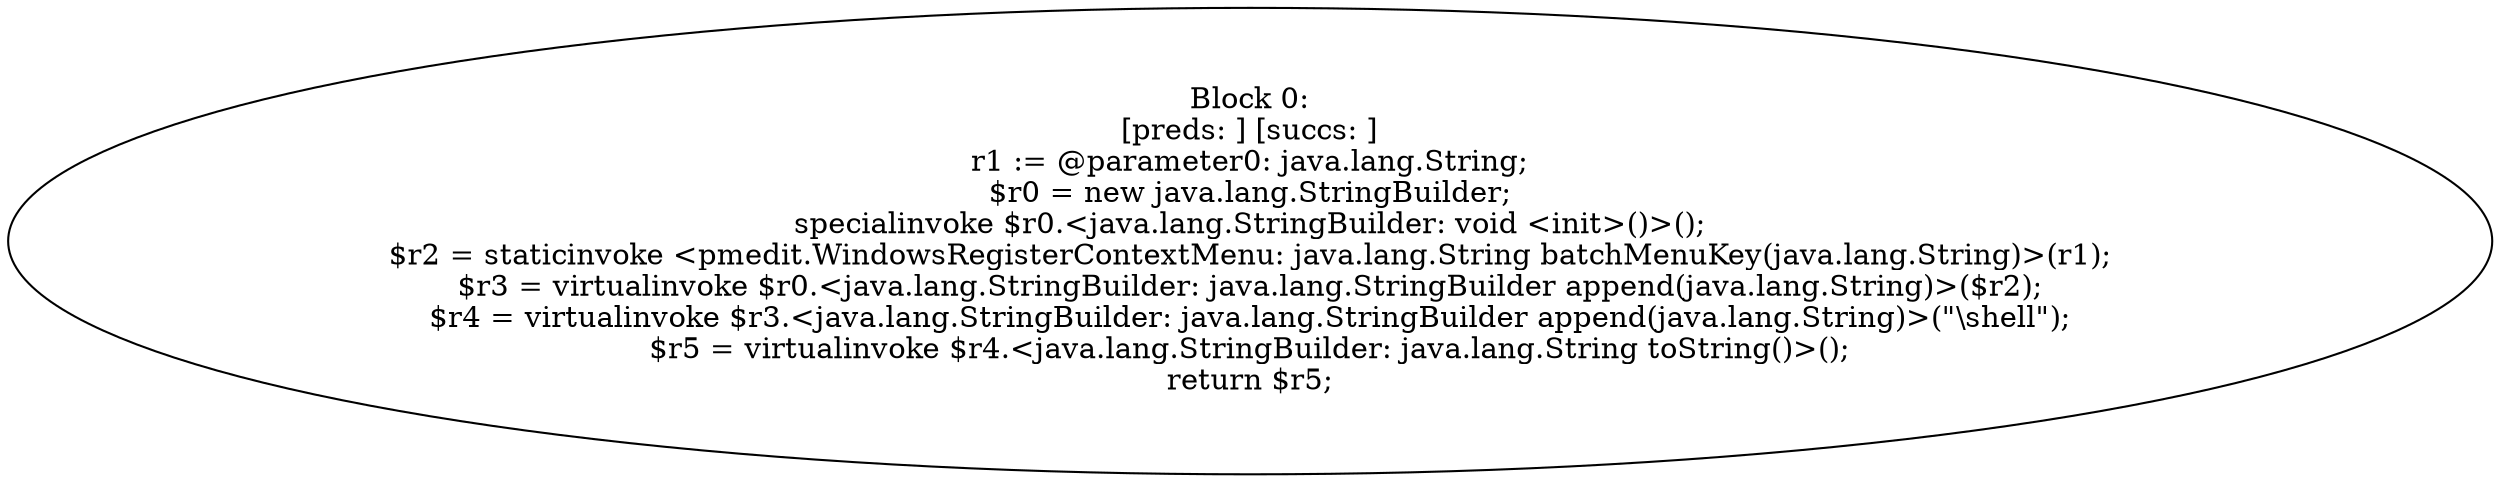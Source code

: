 digraph "unitGraph" {
    "Block 0:
[preds: ] [succs: ]
r1 := @parameter0: java.lang.String;
$r0 = new java.lang.StringBuilder;
specialinvoke $r0.<java.lang.StringBuilder: void <init>()>();
$r2 = staticinvoke <pmedit.WindowsRegisterContextMenu: java.lang.String batchMenuKey(java.lang.String)>(r1);
$r3 = virtualinvoke $r0.<java.lang.StringBuilder: java.lang.StringBuilder append(java.lang.String)>($r2);
$r4 = virtualinvoke $r3.<java.lang.StringBuilder: java.lang.StringBuilder append(java.lang.String)>(\"\\shell\");
$r5 = virtualinvoke $r4.<java.lang.StringBuilder: java.lang.String toString()>();
return $r5;
"
}
